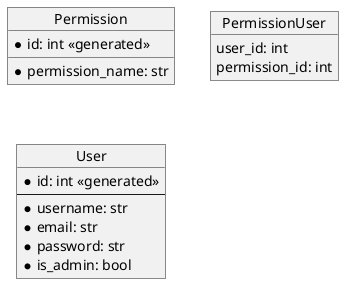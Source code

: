 @startuml

skinparam linetype ortho

object Permission {
    * id: int <<generated>>
    __
    * permission_name: str
}

object PermissionUser {
    user_id: int
    permission_id: int
}

object User{
    * id: int <<generated>>
    --
    * username: str
    * email: str
    * password: str
    * is_admin: bool
}
@enduml

User -right- PermissionUser
Permission -left- PermissionUser